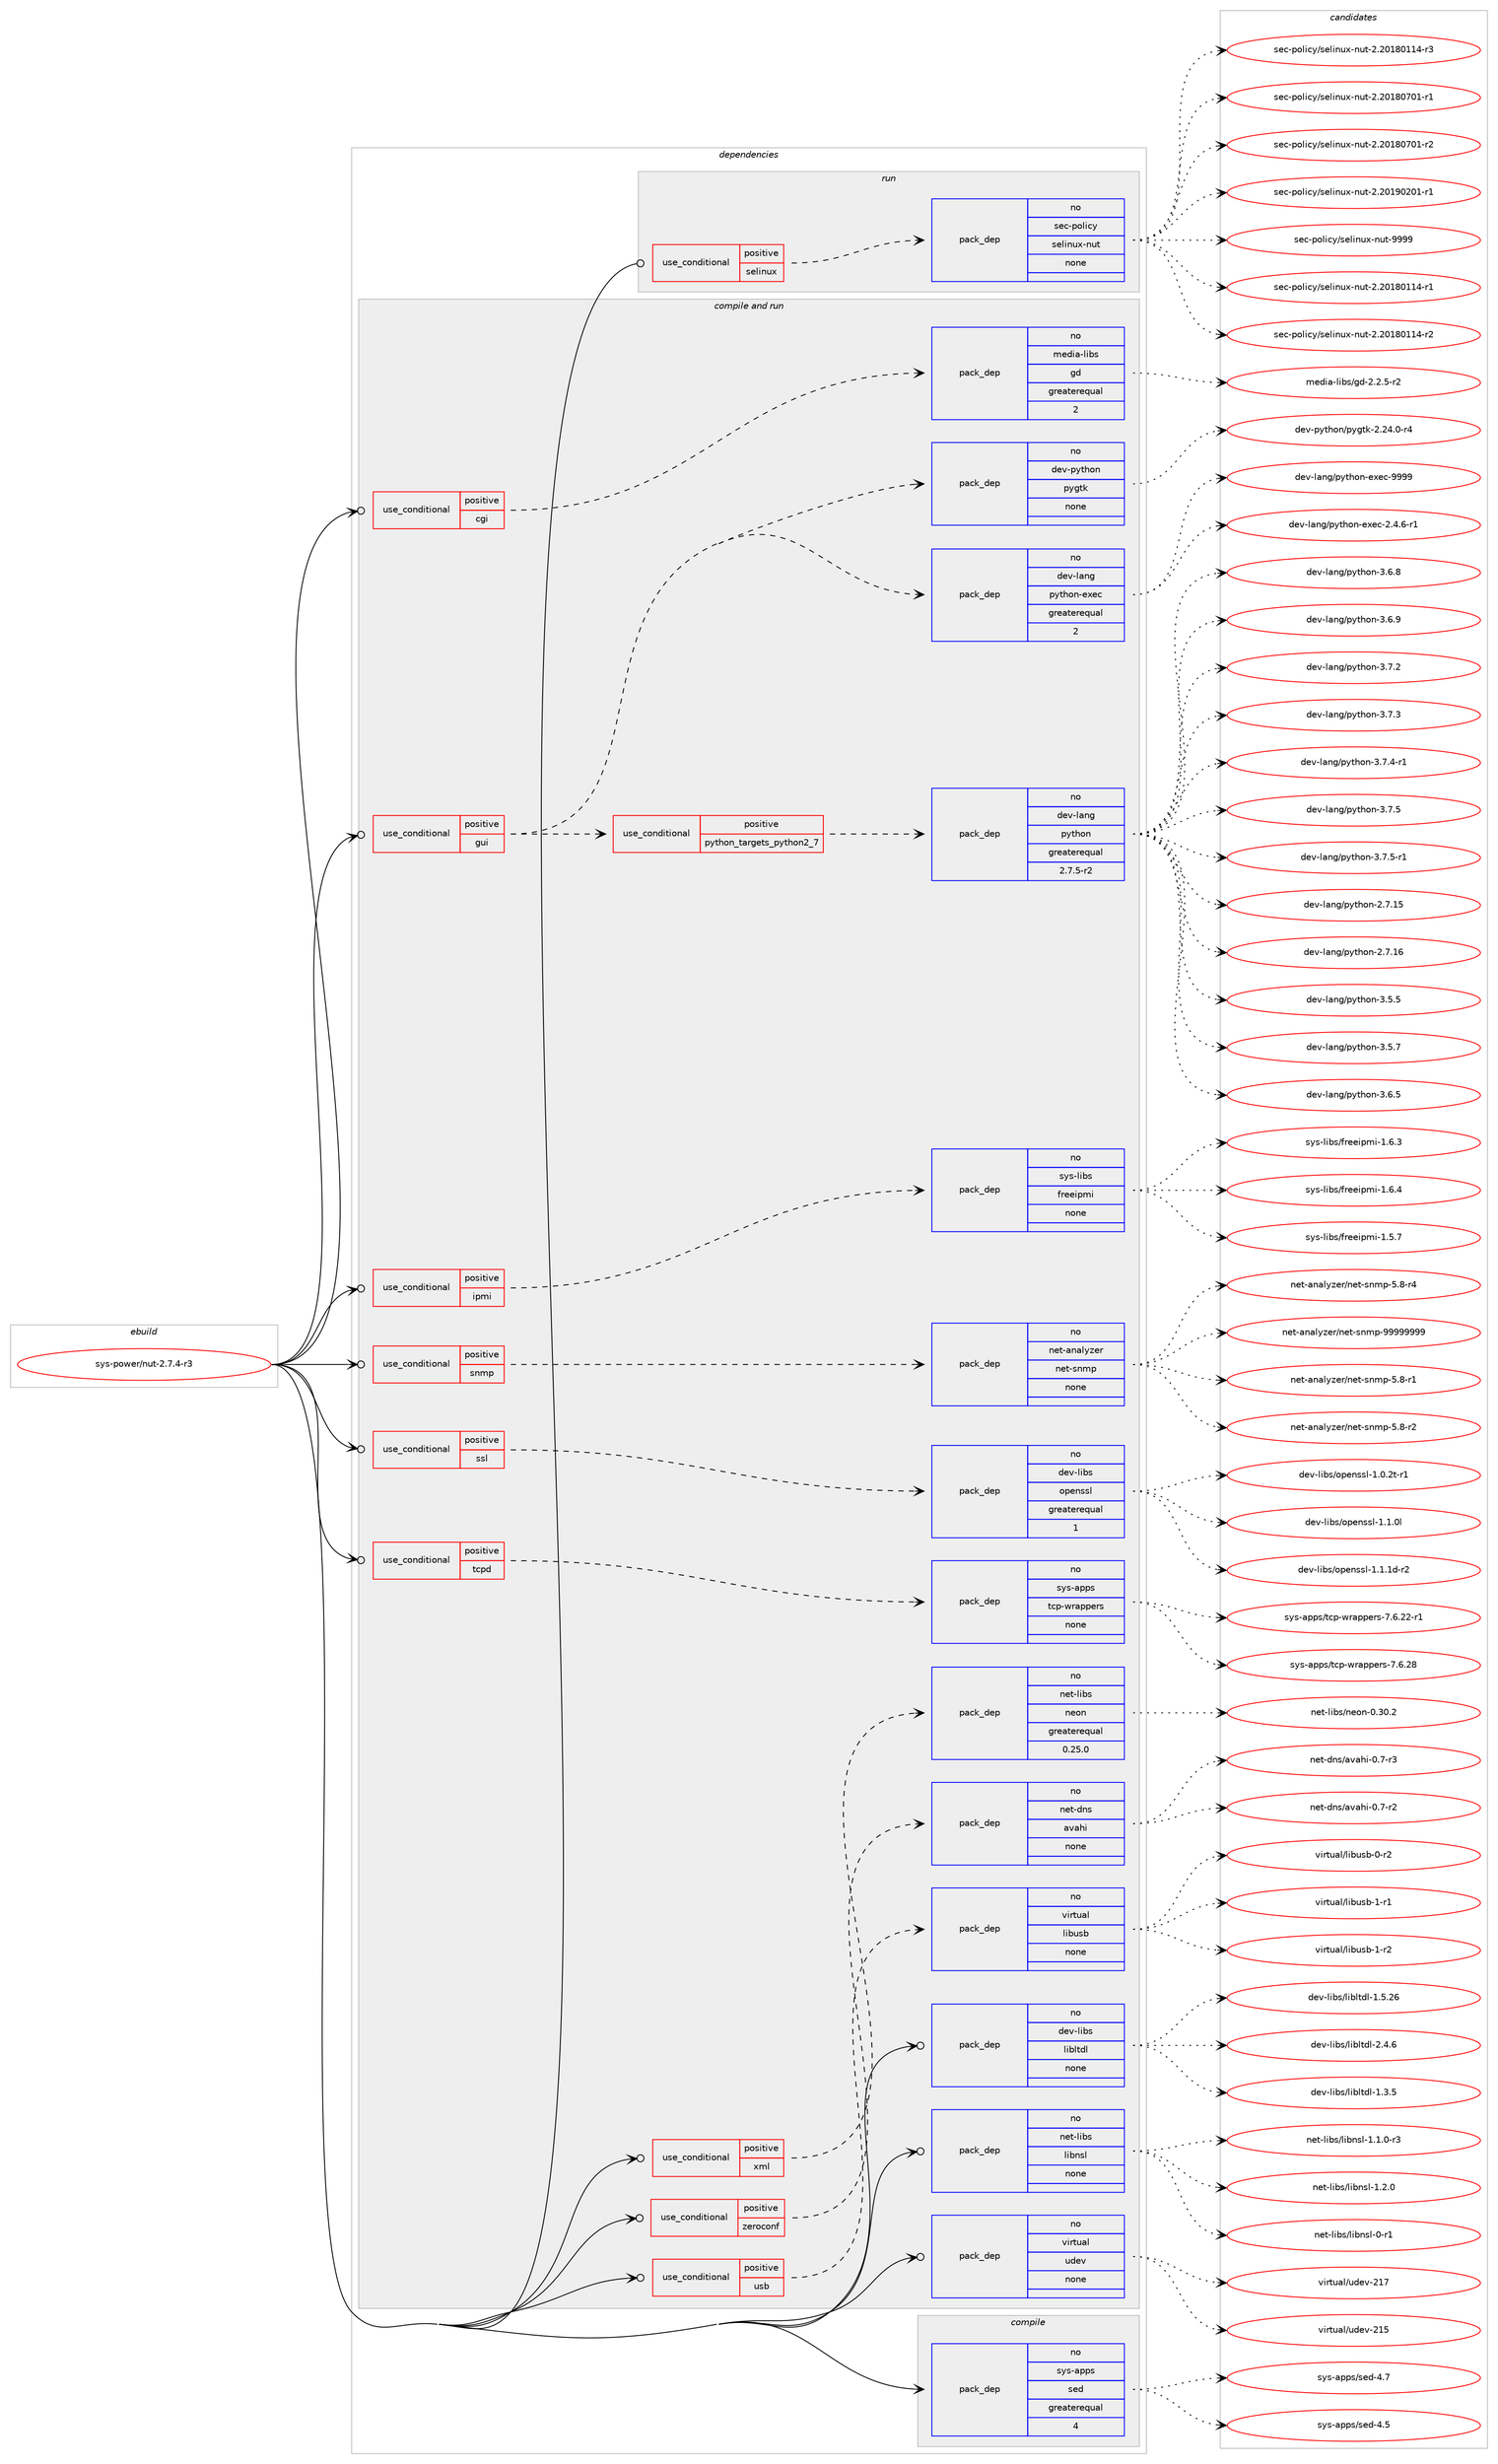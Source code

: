 digraph prolog {

# *************
# Graph options
# *************

newrank=true;
concentrate=true;
compound=true;
graph [rankdir=LR,fontname=Helvetica,fontsize=10,ranksep=1.5];#, ranksep=2.5, nodesep=0.2];
edge  [arrowhead=vee];
node  [fontname=Helvetica,fontsize=10];

# **********
# The ebuild
# **********

subgraph cluster_leftcol {
color=gray;
rank=same;
label=<<i>ebuild</i>>;
id [label="sys-power/nut-2.7.4-r3", color=red, width=4, href="../sys-power/nut-2.7.4-r3.svg"];
}

# ****************
# The dependencies
# ****************

subgraph cluster_midcol {
color=gray;
label=<<i>dependencies</i>>;
subgraph cluster_compile {
fillcolor="#eeeeee";
style=filled;
label=<<i>compile</i>>;
subgraph pack667236 {
dependency899180 [label=<<TABLE BORDER="0" CELLBORDER="1" CELLSPACING="0" CELLPADDING="4" WIDTH="220"><TR><TD ROWSPAN="6" CELLPADDING="30">pack_dep</TD></TR><TR><TD WIDTH="110">no</TD></TR><TR><TD>sys-apps</TD></TR><TR><TD>sed</TD></TR><TR><TD>greaterequal</TD></TR><TR><TD>4</TD></TR></TABLE>>, shape=none, color=blue];
}
id:e -> dependency899180:w [weight=20,style="solid",arrowhead="vee"];
}
subgraph cluster_compileandrun {
fillcolor="#eeeeee";
style=filled;
label=<<i>compile and run</i>>;
subgraph cond216122 {
dependency899181 [label=<<TABLE BORDER="0" CELLBORDER="1" CELLSPACING="0" CELLPADDING="4"><TR><TD ROWSPAN="3" CELLPADDING="10">use_conditional</TD></TR><TR><TD>positive</TD></TR><TR><TD>cgi</TD></TR></TABLE>>, shape=none, color=red];
subgraph pack667237 {
dependency899182 [label=<<TABLE BORDER="0" CELLBORDER="1" CELLSPACING="0" CELLPADDING="4" WIDTH="220"><TR><TD ROWSPAN="6" CELLPADDING="30">pack_dep</TD></TR><TR><TD WIDTH="110">no</TD></TR><TR><TD>media-libs</TD></TR><TR><TD>gd</TD></TR><TR><TD>greaterequal</TD></TR><TR><TD>2</TD></TR></TABLE>>, shape=none, color=blue];
}
dependency899181:e -> dependency899182:w [weight=20,style="dashed",arrowhead="vee"];
}
id:e -> dependency899181:w [weight=20,style="solid",arrowhead="odotvee"];
subgraph cond216123 {
dependency899183 [label=<<TABLE BORDER="0" CELLBORDER="1" CELLSPACING="0" CELLPADDING="4"><TR><TD ROWSPAN="3" CELLPADDING="10">use_conditional</TD></TR><TR><TD>positive</TD></TR><TR><TD>gui</TD></TR></TABLE>>, shape=none, color=red];
subgraph cond216124 {
dependency899184 [label=<<TABLE BORDER="0" CELLBORDER="1" CELLSPACING="0" CELLPADDING="4"><TR><TD ROWSPAN="3" CELLPADDING="10">use_conditional</TD></TR><TR><TD>positive</TD></TR><TR><TD>python_targets_python2_7</TD></TR></TABLE>>, shape=none, color=red];
subgraph pack667238 {
dependency899185 [label=<<TABLE BORDER="0" CELLBORDER="1" CELLSPACING="0" CELLPADDING="4" WIDTH="220"><TR><TD ROWSPAN="6" CELLPADDING="30">pack_dep</TD></TR><TR><TD WIDTH="110">no</TD></TR><TR><TD>dev-lang</TD></TR><TR><TD>python</TD></TR><TR><TD>greaterequal</TD></TR><TR><TD>2.7.5-r2</TD></TR></TABLE>>, shape=none, color=blue];
}
dependency899184:e -> dependency899185:w [weight=20,style="dashed",arrowhead="vee"];
}
dependency899183:e -> dependency899184:w [weight=20,style="dashed",arrowhead="vee"];
subgraph pack667239 {
dependency899186 [label=<<TABLE BORDER="0" CELLBORDER="1" CELLSPACING="0" CELLPADDING="4" WIDTH="220"><TR><TD ROWSPAN="6" CELLPADDING="30">pack_dep</TD></TR><TR><TD WIDTH="110">no</TD></TR><TR><TD>dev-lang</TD></TR><TR><TD>python-exec</TD></TR><TR><TD>greaterequal</TD></TR><TR><TD>2</TD></TR></TABLE>>, shape=none, color=blue];
}
dependency899183:e -> dependency899186:w [weight=20,style="dashed",arrowhead="vee"];
subgraph pack667240 {
dependency899187 [label=<<TABLE BORDER="0" CELLBORDER="1" CELLSPACING="0" CELLPADDING="4" WIDTH="220"><TR><TD ROWSPAN="6" CELLPADDING="30">pack_dep</TD></TR><TR><TD WIDTH="110">no</TD></TR><TR><TD>dev-python</TD></TR><TR><TD>pygtk</TD></TR><TR><TD>none</TD></TR><TR><TD></TD></TR></TABLE>>, shape=none, color=blue];
}
dependency899183:e -> dependency899187:w [weight=20,style="dashed",arrowhead="vee"];
}
id:e -> dependency899183:w [weight=20,style="solid",arrowhead="odotvee"];
subgraph cond216125 {
dependency899188 [label=<<TABLE BORDER="0" CELLBORDER="1" CELLSPACING="0" CELLPADDING="4"><TR><TD ROWSPAN="3" CELLPADDING="10">use_conditional</TD></TR><TR><TD>positive</TD></TR><TR><TD>ipmi</TD></TR></TABLE>>, shape=none, color=red];
subgraph pack667241 {
dependency899189 [label=<<TABLE BORDER="0" CELLBORDER="1" CELLSPACING="0" CELLPADDING="4" WIDTH="220"><TR><TD ROWSPAN="6" CELLPADDING="30">pack_dep</TD></TR><TR><TD WIDTH="110">no</TD></TR><TR><TD>sys-libs</TD></TR><TR><TD>freeipmi</TD></TR><TR><TD>none</TD></TR><TR><TD></TD></TR></TABLE>>, shape=none, color=blue];
}
dependency899188:e -> dependency899189:w [weight=20,style="dashed",arrowhead="vee"];
}
id:e -> dependency899188:w [weight=20,style="solid",arrowhead="odotvee"];
subgraph cond216126 {
dependency899190 [label=<<TABLE BORDER="0" CELLBORDER="1" CELLSPACING="0" CELLPADDING="4"><TR><TD ROWSPAN="3" CELLPADDING="10">use_conditional</TD></TR><TR><TD>positive</TD></TR><TR><TD>snmp</TD></TR></TABLE>>, shape=none, color=red];
subgraph pack667242 {
dependency899191 [label=<<TABLE BORDER="0" CELLBORDER="1" CELLSPACING="0" CELLPADDING="4" WIDTH="220"><TR><TD ROWSPAN="6" CELLPADDING="30">pack_dep</TD></TR><TR><TD WIDTH="110">no</TD></TR><TR><TD>net-analyzer</TD></TR><TR><TD>net-snmp</TD></TR><TR><TD>none</TD></TR><TR><TD></TD></TR></TABLE>>, shape=none, color=blue];
}
dependency899190:e -> dependency899191:w [weight=20,style="dashed",arrowhead="vee"];
}
id:e -> dependency899190:w [weight=20,style="solid",arrowhead="odotvee"];
subgraph cond216127 {
dependency899192 [label=<<TABLE BORDER="0" CELLBORDER="1" CELLSPACING="0" CELLPADDING="4"><TR><TD ROWSPAN="3" CELLPADDING="10">use_conditional</TD></TR><TR><TD>positive</TD></TR><TR><TD>ssl</TD></TR></TABLE>>, shape=none, color=red];
subgraph pack667243 {
dependency899193 [label=<<TABLE BORDER="0" CELLBORDER="1" CELLSPACING="0" CELLPADDING="4" WIDTH="220"><TR><TD ROWSPAN="6" CELLPADDING="30">pack_dep</TD></TR><TR><TD WIDTH="110">no</TD></TR><TR><TD>dev-libs</TD></TR><TR><TD>openssl</TD></TR><TR><TD>greaterequal</TD></TR><TR><TD>1</TD></TR></TABLE>>, shape=none, color=blue];
}
dependency899192:e -> dependency899193:w [weight=20,style="dashed",arrowhead="vee"];
}
id:e -> dependency899192:w [weight=20,style="solid",arrowhead="odotvee"];
subgraph cond216128 {
dependency899194 [label=<<TABLE BORDER="0" CELLBORDER="1" CELLSPACING="0" CELLPADDING="4"><TR><TD ROWSPAN="3" CELLPADDING="10">use_conditional</TD></TR><TR><TD>positive</TD></TR><TR><TD>tcpd</TD></TR></TABLE>>, shape=none, color=red];
subgraph pack667244 {
dependency899195 [label=<<TABLE BORDER="0" CELLBORDER="1" CELLSPACING="0" CELLPADDING="4" WIDTH="220"><TR><TD ROWSPAN="6" CELLPADDING="30">pack_dep</TD></TR><TR><TD WIDTH="110">no</TD></TR><TR><TD>sys-apps</TD></TR><TR><TD>tcp-wrappers</TD></TR><TR><TD>none</TD></TR><TR><TD></TD></TR></TABLE>>, shape=none, color=blue];
}
dependency899194:e -> dependency899195:w [weight=20,style="dashed",arrowhead="vee"];
}
id:e -> dependency899194:w [weight=20,style="solid",arrowhead="odotvee"];
subgraph cond216129 {
dependency899196 [label=<<TABLE BORDER="0" CELLBORDER="1" CELLSPACING="0" CELLPADDING="4"><TR><TD ROWSPAN="3" CELLPADDING="10">use_conditional</TD></TR><TR><TD>positive</TD></TR><TR><TD>usb</TD></TR></TABLE>>, shape=none, color=red];
subgraph pack667245 {
dependency899197 [label=<<TABLE BORDER="0" CELLBORDER="1" CELLSPACING="0" CELLPADDING="4" WIDTH="220"><TR><TD ROWSPAN="6" CELLPADDING="30">pack_dep</TD></TR><TR><TD WIDTH="110">no</TD></TR><TR><TD>virtual</TD></TR><TR><TD>libusb</TD></TR><TR><TD>none</TD></TR><TR><TD></TD></TR></TABLE>>, shape=none, color=blue];
}
dependency899196:e -> dependency899197:w [weight=20,style="dashed",arrowhead="vee"];
}
id:e -> dependency899196:w [weight=20,style="solid",arrowhead="odotvee"];
subgraph cond216130 {
dependency899198 [label=<<TABLE BORDER="0" CELLBORDER="1" CELLSPACING="0" CELLPADDING="4"><TR><TD ROWSPAN="3" CELLPADDING="10">use_conditional</TD></TR><TR><TD>positive</TD></TR><TR><TD>xml</TD></TR></TABLE>>, shape=none, color=red];
subgraph pack667246 {
dependency899199 [label=<<TABLE BORDER="0" CELLBORDER="1" CELLSPACING="0" CELLPADDING="4" WIDTH="220"><TR><TD ROWSPAN="6" CELLPADDING="30">pack_dep</TD></TR><TR><TD WIDTH="110">no</TD></TR><TR><TD>net-libs</TD></TR><TR><TD>neon</TD></TR><TR><TD>greaterequal</TD></TR><TR><TD>0.25.0</TD></TR></TABLE>>, shape=none, color=blue];
}
dependency899198:e -> dependency899199:w [weight=20,style="dashed",arrowhead="vee"];
}
id:e -> dependency899198:w [weight=20,style="solid",arrowhead="odotvee"];
subgraph cond216131 {
dependency899200 [label=<<TABLE BORDER="0" CELLBORDER="1" CELLSPACING="0" CELLPADDING="4"><TR><TD ROWSPAN="3" CELLPADDING="10">use_conditional</TD></TR><TR><TD>positive</TD></TR><TR><TD>zeroconf</TD></TR></TABLE>>, shape=none, color=red];
subgraph pack667247 {
dependency899201 [label=<<TABLE BORDER="0" CELLBORDER="1" CELLSPACING="0" CELLPADDING="4" WIDTH="220"><TR><TD ROWSPAN="6" CELLPADDING="30">pack_dep</TD></TR><TR><TD WIDTH="110">no</TD></TR><TR><TD>net-dns</TD></TR><TR><TD>avahi</TD></TR><TR><TD>none</TD></TR><TR><TD></TD></TR></TABLE>>, shape=none, color=blue];
}
dependency899200:e -> dependency899201:w [weight=20,style="dashed",arrowhead="vee"];
}
id:e -> dependency899200:w [weight=20,style="solid",arrowhead="odotvee"];
subgraph pack667248 {
dependency899202 [label=<<TABLE BORDER="0" CELLBORDER="1" CELLSPACING="0" CELLPADDING="4" WIDTH="220"><TR><TD ROWSPAN="6" CELLPADDING="30">pack_dep</TD></TR><TR><TD WIDTH="110">no</TD></TR><TR><TD>dev-libs</TD></TR><TR><TD>libltdl</TD></TR><TR><TD>none</TD></TR><TR><TD></TD></TR></TABLE>>, shape=none, color=blue];
}
id:e -> dependency899202:w [weight=20,style="solid",arrowhead="odotvee"];
subgraph pack667249 {
dependency899203 [label=<<TABLE BORDER="0" CELLBORDER="1" CELLSPACING="0" CELLPADDING="4" WIDTH="220"><TR><TD ROWSPAN="6" CELLPADDING="30">pack_dep</TD></TR><TR><TD WIDTH="110">no</TD></TR><TR><TD>net-libs</TD></TR><TR><TD>libnsl</TD></TR><TR><TD>none</TD></TR><TR><TD></TD></TR></TABLE>>, shape=none, color=blue];
}
id:e -> dependency899203:w [weight=20,style="solid",arrowhead="odotvee"];
subgraph pack667250 {
dependency899204 [label=<<TABLE BORDER="0" CELLBORDER="1" CELLSPACING="0" CELLPADDING="4" WIDTH="220"><TR><TD ROWSPAN="6" CELLPADDING="30">pack_dep</TD></TR><TR><TD WIDTH="110">no</TD></TR><TR><TD>virtual</TD></TR><TR><TD>udev</TD></TR><TR><TD>none</TD></TR><TR><TD></TD></TR></TABLE>>, shape=none, color=blue];
}
id:e -> dependency899204:w [weight=20,style="solid",arrowhead="odotvee"];
}
subgraph cluster_run {
fillcolor="#eeeeee";
style=filled;
label=<<i>run</i>>;
subgraph cond216132 {
dependency899205 [label=<<TABLE BORDER="0" CELLBORDER="1" CELLSPACING="0" CELLPADDING="4"><TR><TD ROWSPAN="3" CELLPADDING="10">use_conditional</TD></TR><TR><TD>positive</TD></TR><TR><TD>selinux</TD></TR></TABLE>>, shape=none, color=red];
subgraph pack667251 {
dependency899206 [label=<<TABLE BORDER="0" CELLBORDER="1" CELLSPACING="0" CELLPADDING="4" WIDTH="220"><TR><TD ROWSPAN="6" CELLPADDING="30">pack_dep</TD></TR><TR><TD WIDTH="110">no</TD></TR><TR><TD>sec-policy</TD></TR><TR><TD>selinux-nut</TD></TR><TR><TD>none</TD></TR><TR><TD></TD></TR></TABLE>>, shape=none, color=blue];
}
dependency899205:e -> dependency899206:w [weight=20,style="dashed",arrowhead="vee"];
}
id:e -> dependency899205:w [weight=20,style="solid",arrowhead="odot"];
}
}

# **************
# The candidates
# **************

subgraph cluster_choices {
rank=same;
color=gray;
label=<<i>candidates</i>>;

subgraph choice667236 {
color=black;
nodesep=1;
choice11512111545971121121154711510110045524653 [label="sys-apps/sed-4.5", color=red, width=4,href="../sys-apps/sed-4.5.svg"];
choice11512111545971121121154711510110045524655 [label="sys-apps/sed-4.7", color=red, width=4,href="../sys-apps/sed-4.7.svg"];
dependency899180:e -> choice11512111545971121121154711510110045524653:w [style=dotted,weight="100"];
dependency899180:e -> choice11512111545971121121154711510110045524655:w [style=dotted,weight="100"];
}
subgraph choice667237 {
color=black;
nodesep=1;
choice109101100105974510810598115471031004550465046534511450 [label="media-libs/gd-2.2.5-r2", color=red, width=4,href="../media-libs/gd-2.2.5-r2.svg"];
dependency899182:e -> choice109101100105974510810598115471031004550465046534511450:w [style=dotted,weight="100"];
}
subgraph choice667238 {
color=black;
nodesep=1;
choice10010111845108971101034711212111610411111045504655464953 [label="dev-lang/python-2.7.15", color=red, width=4,href="../dev-lang/python-2.7.15.svg"];
choice10010111845108971101034711212111610411111045504655464954 [label="dev-lang/python-2.7.16", color=red, width=4,href="../dev-lang/python-2.7.16.svg"];
choice100101118451089711010347112121116104111110455146534653 [label="dev-lang/python-3.5.5", color=red, width=4,href="../dev-lang/python-3.5.5.svg"];
choice100101118451089711010347112121116104111110455146534655 [label="dev-lang/python-3.5.7", color=red, width=4,href="../dev-lang/python-3.5.7.svg"];
choice100101118451089711010347112121116104111110455146544653 [label="dev-lang/python-3.6.5", color=red, width=4,href="../dev-lang/python-3.6.5.svg"];
choice100101118451089711010347112121116104111110455146544656 [label="dev-lang/python-3.6.8", color=red, width=4,href="../dev-lang/python-3.6.8.svg"];
choice100101118451089711010347112121116104111110455146544657 [label="dev-lang/python-3.6.9", color=red, width=4,href="../dev-lang/python-3.6.9.svg"];
choice100101118451089711010347112121116104111110455146554650 [label="dev-lang/python-3.7.2", color=red, width=4,href="../dev-lang/python-3.7.2.svg"];
choice100101118451089711010347112121116104111110455146554651 [label="dev-lang/python-3.7.3", color=red, width=4,href="../dev-lang/python-3.7.3.svg"];
choice1001011184510897110103471121211161041111104551465546524511449 [label="dev-lang/python-3.7.4-r1", color=red, width=4,href="../dev-lang/python-3.7.4-r1.svg"];
choice100101118451089711010347112121116104111110455146554653 [label="dev-lang/python-3.7.5", color=red, width=4,href="../dev-lang/python-3.7.5.svg"];
choice1001011184510897110103471121211161041111104551465546534511449 [label="dev-lang/python-3.7.5-r1", color=red, width=4,href="../dev-lang/python-3.7.5-r1.svg"];
dependency899185:e -> choice10010111845108971101034711212111610411111045504655464953:w [style=dotted,weight="100"];
dependency899185:e -> choice10010111845108971101034711212111610411111045504655464954:w [style=dotted,weight="100"];
dependency899185:e -> choice100101118451089711010347112121116104111110455146534653:w [style=dotted,weight="100"];
dependency899185:e -> choice100101118451089711010347112121116104111110455146534655:w [style=dotted,weight="100"];
dependency899185:e -> choice100101118451089711010347112121116104111110455146544653:w [style=dotted,weight="100"];
dependency899185:e -> choice100101118451089711010347112121116104111110455146544656:w [style=dotted,weight="100"];
dependency899185:e -> choice100101118451089711010347112121116104111110455146544657:w [style=dotted,weight="100"];
dependency899185:e -> choice100101118451089711010347112121116104111110455146554650:w [style=dotted,weight="100"];
dependency899185:e -> choice100101118451089711010347112121116104111110455146554651:w [style=dotted,weight="100"];
dependency899185:e -> choice1001011184510897110103471121211161041111104551465546524511449:w [style=dotted,weight="100"];
dependency899185:e -> choice100101118451089711010347112121116104111110455146554653:w [style=dotted,weight="100"];
dependency899185:e -> choice1001011184510897110103471121211161041111104551465546534511449:w [style=dotted,weight="100"];
}
subgraph choice667239 {
color=black;
nodesep=1;
choice10010111845108971101034711212111610411111045101120101994550465246544511449 [label="dev-lang/python-exec-2.4.6-r1", color=red, width=4,href="../dev-lang/python-exec-2.4.6-r1.svg"];
choice10010111845108971101034711212111610411111045101120101994557575757 [label="dev-lang/python-exec-9999", color=red, width=4,href="../dev-lang/python-exec-9999.svg"];
dependency899186:e -> choice10010111845108971101034711212111610411111045101120101994550465246544511449:w [style=dotted,weight="100"];
dependency899186:e -> choice10010111845108971101034711212111610411111045101120101994557575757:w [style=dotted,weight="100"];
}
subgraph choice667240 {
color=black;
nodesep=1;
choice1001011184511212111610411111047112121103116107455046505246484511452 [label="dev-python/pygtk-2.24.0-r4", color=red, width=4,href="../dev-python/pygtk-2.24.0-r4.svg"];
dependency899187:e -> choice1001011184511212111610411111047112121103116107455046505246484511452:w [style=dotted,weight="100"];
}
subgraph choice667241 {
color=black;
nodesep=1;
choice115121115451081059811547102114101101105112109105454946534655 [label="sys-libs/freeipmi-1.5.7", color=red, width=4,href="../sys-libs/freeipmi-1.5.7.svg"];
choice115121115451081059811547102114101101105112109105454946544651 [label="sys-libs/freeipmi-1.6.3", color=red, width=4,href="../sys-libs/freeipmi-1.6.3.svg"];
choice115121115451081059811547102114101101105112109105454946544652 [label="sys-libs/freeipmi-1.6.4", color=red, width=4,href="../sys-libs/freeipmi-1.6.4.svg"];
dependency899189:e -> choice115121115451081059811547102114101101105112109105454946534655:w [style=dotted,weight="100"];
dependency899189:e -> choice115121115451081059811547102114101101105112109105454946544651:w [style=dotted,weight="100"];
dependency899189:e -> choice115121115451081059811547102114101101105112109105454946544652:w [style=dotted,weight="100"];
}
subgraph choice667242 {
color=black;
nodesep=1;
choice1101011164597110971081211221011144711010111645115110109112455346564511449 [label="net-analyzer/net-snmp-5.8-r1", color=red, width=4,href="../net-analyzer/net-snmp-5.8-r1.svg"];
choice1101011164597110971081211221011144711010111645115110109112455346564511450 [label="net-analyzer/net-snmp-5.8-r2", color=red, width=4,href="../net-analyzer/net-snmp-5.8-r2.svg"];
choice1101011164597110971081211221011144711010111645115110109112455346564511452 [label="net-analyzer/net-snmp-5.8-r4", color=red, width=4,href="../net-analyzer/net-snmp-5.8-r4.svg"];
choice1101011164597110971081211221011144711010111645115110109112455757575757575757 [label="net-analyzer/net-snmp-99999999", color=red, width=4,href="../net-analyzer/net-snmp-99999999.svg"];
dependency899191:e -> choice1101011164597110971081211221011144711010111645115110109112455346564511449:w [style=dotted,weight="100"];
dependency899191:e -> choice1101011164597110971081211221011144711010111645115110109112455346564511450:w [style=dotted,weight="100"];
dependency899191:e -> choice1101011164597110971081211221011144711010111645115110109112455346564511452:w [style=dotted,weight="100"];
dependency899191:e -> choice1101011164597110971081211221011144711010111645115110109112455757575757575757:w [style=dotted,weight="100"];
}
subgraph choice667243 {
color=black;
nodesep=1;
choice1001011184510810598115471111121011101151151084549464846501164511449 [label="dev-libs/openssl-1.0.2t-r1", color=red, width=4,href="../dev-libs/openssl-1.0.2t-r1.svg"];
choice100101118451081059811547111112101110115115108454946494648108 [label="dev-libs/openssl-1.1.0l", color=red, width=4,href="../dev-libs/openssl-1.1.0l.svg"];
choice1001011184510810598115471111121011101151151084549464946491004511450 [label="dev-libs/openssl-1.1.1d-r2", color=red, width=4,href="../dev-libs/openssl-1.1.1d-r2.svg"];
dependency899193:e -> choice1001011184510810598115471111121011101151151084549464846501164511449:w [style=dotted,weight="100"];
dependency899193:e -> choice100101118451081059811547111112101110115115108454946494648108:w [style=dotted,weight="100"];
dependency899193:e -> choice1001011184510810598115471111121011101151151084549464946491004511450:w [style=dotted,weight="100"];
}
subgraph choice667244 {
color=black;
nodesep=1;
choice115121115459711211211547116991124511911497112112101114115455546544650504511449 [label="sys-apps/tcp-wrappers-7.6.22-r1", color=red, width=4,href="../sys-apps/tcp-wrappers-7.6.22-r1.svg"];
choice11512111545971121121154711699112451191149711211210111411545554654465056 [label="sys-apps/tcp-wrappers-7.6.28", color=red, width=4,href="../sys-apps/tcp-wrappers-7.6.28.svg"];
dependency899195:e -> choice115121115459711211211547116991124511911497112112101114115455546544650504511449:w [style=dotted,weight="100"];
dependency899195:e -> choice11512111545971121121154711699112451191149711211210111411545554654465056:w [style=dotted,weight="100"];
}
subgraph choice667245 {
color=black;
nodesep=1;
choice1181051141161179710847108105981171159845484511450 [label="virtual/libusb-0-r2", color=red, width=4,href="../virtual/libusb-0-r2.svg"];
choice1181051141161179710847108105981171159845494511449 [label="virtual/libusb-1-r1", color=red, width=4,href="../virtual/libusb-1-r1.svg"];
choice1181051141161179710847108105981171159845494511450 [label="virtual/libusb-1-r2", color=red, width=4,href="../virtual/libusb-1-r2.svg"];
dependency899197:e -> choice1181051141161179710847108105981171159845484511450:w [style=dotted,weight="100"];
dependency899197:e -> choice1181051141161179710847108105981171159845494511449:w [style=dotted,weight="100"];
dependency899197:e -> choice1181051141161179710847108105981171159845494511450:w [style=dotted,weight="100"];
}
subgraph choice667246 {
color=black;
nodesep=1;
choice11010111645108105981154711010111111045484651484650 [label="net-libs/neon-0.30.2", color=red, width=4,href="../net-libs/neon-0.30.2.svg"];
dependency899199:e -> choice11010111645108105981154711010111111045484651484650:w [style=dotted,weight="100"];
}
subgraph choice667247 {
color=black;
nodesep=1;
choice11010111645100110115479711897104105454846554511450 [label="net-dns/avahi-0.7-r2", color=red, width=4,href="../net-dns/avahi-0.7-r2.svg"];
choice11010111645100110115479711897104105454846554511451 [label="net-dns/avahi-0.7-r3", color=red, width=4,href="../net-dns/avahi-0.7-r3.svg"];
dependency899201:e -> choice11010111645100110115479711897104105454846554511450:w [style=dotted,weight="100"];
dependency899201:e -> choice11010111645100110115479711897104105454846554511451:w [style=dotted,weight="100"];
}
subgraph choice667248 {
color=black;
nodesep=1;
choice10010111845108105981154710810598108116100108454946514653 [label="dev-libs/libltdl-1.3.5", color=red, width=4,href="../dev-libs/libltdl-1.3.5.svg"];
choice1001011184510810598115471081059810811610010845494653465054 [label="dev-libs/libltdl-1.5.26", color=red, width=4,href="../dev-libs/libltdl-1.5.26.svg"];
choice10010111845108105981154710810598108116100108455046524654 [label="dev-libs/libltdl-2.4.6", color=red, width=4,href="../dev-libs/libltdl-2.4.6.svg"];
dependency899202:e -> choice10010111845108105981154710810598108116100108454946514653:w [style=dotted,weight="100"];
dependency899202:e -> choice1001011184510810598115471081059810811610010845494653465054:w [style=dotted,weight="100"];
dependency899202:e -> choice10010111845108105981154710810598108116100108455046524654:w [style=dotted,weight="100"];
}
subgraph choice667249 {
color=black;
nodesep=1;
choice1101011164510810598115471081059811011510845484511449 [label="net-libs/libnsl-0-r1", color=red, width=4,href="../net-libs/libnsl-0-r1.svg"];
choice110101116451081059811547108105981101151084549464946484511451 [label="net-libs/libnsl-1.1.0-r3", color=red, width=4,href="../net-libs/libnsl-1.1.0-r3.svg"];
choice11010111645108105981154710810598110115108454946504648 [label="net-libs/libnsl-1.2.0", color=red, width=4,href="../net-libs/libnsl-1.2.0.svg"];
dependency899203:e -> choice1101011164510810598115471081059811011510845484511449:w [style=dotted,weight="100"];
dependency899203:e -> choice110101116451081059811547108105981101151084549464946484511451:w [style=dotted,weight="100"];
dependency899203:e -> choice11010111645108105981154710810598110115108454946504648:w [style=dotted,weight="100"];
}
subgraph choice667250 {
color=black;
nodesep=1;
choice118105114116117971084711710010111845504953 [label="virtual/udev-215", color=red, width=4,href="../virtual/udev-215.svg"];
choice118105114116117971084711710010111845504955 [label="virtual/udev-217", color=red, width=4,href="../virtual/udev-217.svg"];
dependency899204:e -> choice118105114116117971084711710010111845504953:w [style=dotted,weight="100"];
dependency899204:e -> choice118105114116117971084711710010111845504955:w [style=dotted,weight="100"];
}
subgraph choice667251 {
color=black;
nodesep=1;
choice115101994511211110810599121471151011081051101171204511011711645504650484956484949524511449 [label="sec-policy/selinux-nut-2.20180114-r1", color=red, width=4,href="../sec-policy/selinux-nut-2.20180114-r1.svg"];
choice115101994511211110810599121471151011081051101171204511011711645504650484956484949524511450 [label="sec-policy/selinux-nut-2.20180114-r2", color=red, width=4,href="../sec-policy/selinux-nut-2.20180114-r2.svg"];
choice115101994511211110810599121471151011081051101171204511011711645504650484956484949524511451 [label="sec-policy/selinux-nut-2.20180114-r3", color=red, width=4,href="../sec-policy/selinux-nut-2.20180114-r3.svg"];
choice115101994511211110810599121471151011081051101171204511011711645504650484956485548494511449 [label="sec-policy/selinux-nut-2.20180701-r1", color=red, width=4,href="../sec-policy/selinux-nut-2.20180701-r1.svg"];
choice115101994511211110810599121471151011081051101171204511011711645504650484956485548494511450 [label="sec-policy/selinux-nut-2.20180701-r2", color=red, width=4,href="../sec-policy/selinux-nut-2.20180701-r2.svg"];
choice115101994511211110810599121471151011081051101171204511011711645504650484957485048494511449 [label="sec-policy/selinux-nut-2.20190201-r1", color=red, width=4,href="../sec-policy/selinux-nut-2.20190201-r1.svg"];
choice11510199451121111081059912147115101108105110117120451101171164557575757 [label="sec-policy/selinux-nut-9999", color=red, width=4,href="../sec-policy/selinux-nut-9999.svg"];
dependency899206:e -> choice115101994511211110810599121471151011081051101171204511011711645504650484956484949524511449:w [style=dotted,weight="100"];
dependency899206:e -> choice115101994511211110810599121471151011081051101171204511011711645504650484956484949524511450:w [style=dotted,weight="100"];
dependency899206:e -> choice115101994511211110810599121471151011081051101171204511011711645504650484956484949524511451:w [style=dotted,weight="100"];
dependency899206:e -> choice115101994511211110810599121471151011081051101171204511011711645504650484956485548494511449:w [style=dotted,weight="100"];
dependency899206:e -> choice115101994511211110810599121471151011081051101171204511011711645504650484956485548494511450:w [style=dotted,weight="100"];
dependency899206:e -> choice115101994511211110810599121471151011081051101171204511011711645504650484957485048494511449:w [style=dotted,weight="100"];
dependency899206:e -> choice11510199451121111081059912147115101108105110117120451101171164557575757:w [style=dotted,weight="100"];
}
}

}
